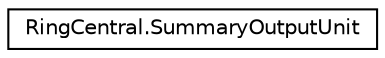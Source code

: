digraph "Graphical Class Hierarchy"
{
 // LATEX_PDF_SIZE
  edge [fontname="Helvetica",fontsize="10",labelfontname="Helvetica",labelfontsize="10"];
  node [fontname="Helvetica",fontsize="10",shape=record];
  rankdir="LR";
  Node0 [label="RingCentral.SummaryOutputUnit",height=0.2,width=0.4,color="black", fillcolor="white", style="filled",URL="$classRingCentral_1_1SummaryOutputUnit.html",tooltip=" "];
}
